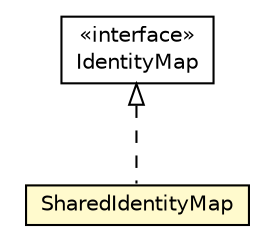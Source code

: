 #!/usr/local/bin/dot
#
# Class diagram 
# Generated by UMLGraph version 5.1 (http://www.umlgraph.org/)
#

digraph G {
	edge [fontname="Helvetica",fontsize=10,labelfontname="Helvetica",labelfontsize=10];
	node [fontname="Helvetica",fontsize=10,shape=plaintext];
	nodesep=0.25;
	ranksep=0.5;
	// pt.ist.fenixframework.core.SharedIdentityMap
	c27392 [label=<<table title="pt.ist.fenixframework.core.SharedIdentityMap" border="0" cellborder="1" cellspacing="0" cellpadding="2" port="p" bgcolor="lemonChiffon" href="./SharedIdentityMap.html">
		<tr><td><table border="0" cellspacing="0" cellpadding="1">
<tr><td align="center" balign="center"> SharedIdentityMap </td></tr>
		</table></td></tr>
		</table>>, fontname="Helvetica", fontcolor="black", fontsize=10.0];
	// pt.ist.fenixframework.core.IdentityMap
	c27394 [label=<<table title="pt.ist.fenixframework.core.IdentityMap" border="0" cellborder="1" cellspacing="0" cellpadding="2" port="p" href="./IdentityMap.html">
		<tr><td><table border="0" cellspacing="0" cellpadding="1">
<tr><td align="center" balign="center"> &#171;interface&#187; </td></tr>
<tr><td align="center" balign="center"> IdentityMap </td></tr>
		</table></td></tr>
		</table>>, fontname="Helvetica", fontcolor="black", fontsize=10.0];
	//pt.ist.fenixframework.core.SharedIdentityMap implements pt.ist.fenixframework.core.IdentityMap
	c27394:p -> c27392:p [dir=back,arrowtail=empty,style=dashed];
}

